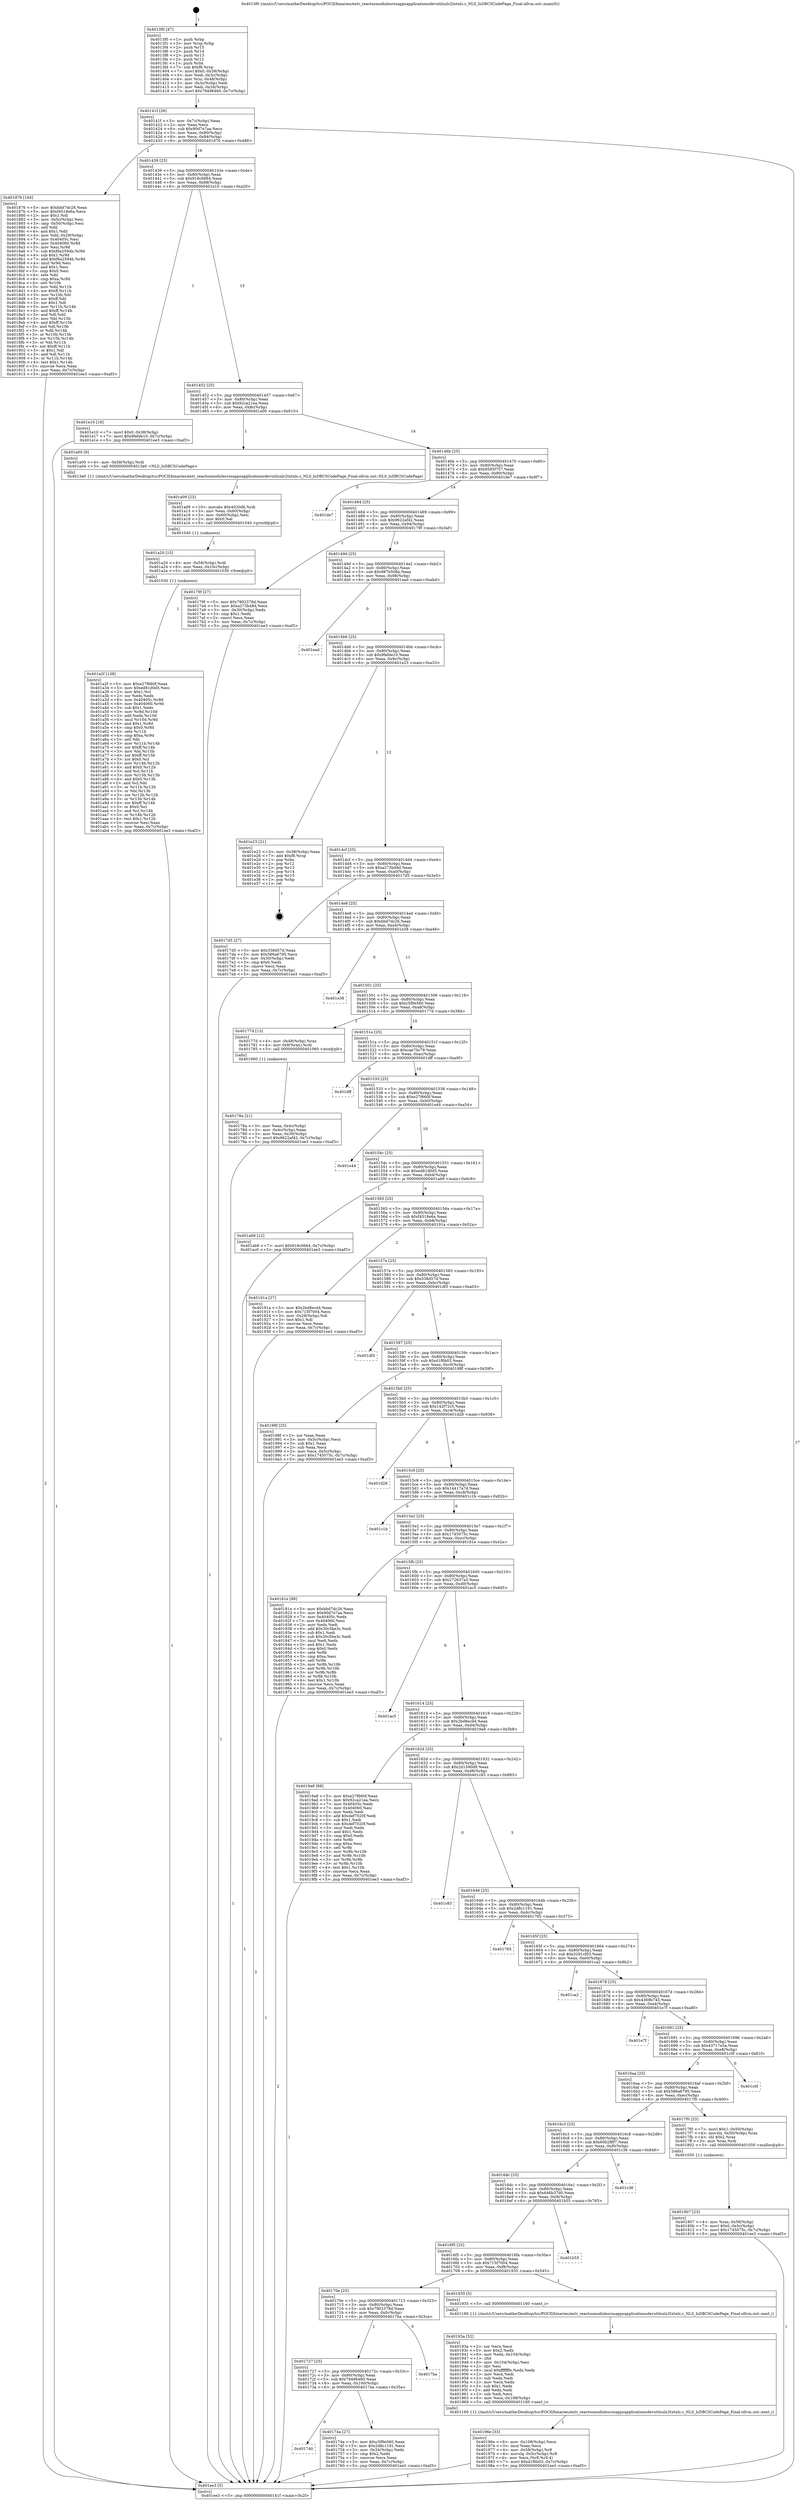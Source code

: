 digraph "0x4013f0" {
  label = "0x4013f0 (/mnt/c/Users/mathe/Desktop/tcc/POCII/binaries/extr_reactosmodulesrosappsapplicationsdevutilsnls2txtnls.c_NLS_IsDBCSCodePage_Final-ollvm.out::main(0))"
  labelloc = "t"
  node[shape=record]

  Entry [label="",width=0.3,height=0.3,shape=circle,fillcolor=black,style=filled]
  "0x40141f" [label="{
     0x40141f [26]\l
     | [instrs]\l
     &nbsp;&nbsp;0x40141f \<+3\>: mov -0x7c(%rbp),%eax\l
     &nbsp;&nbsp;0x401422 \<+2\>: mov %eax,%ecx\l
     &nbsp;&nbsp;0x401424 \<+6\>: sub $0x90d7e7aa,%ecx\l
     &nbsp;&nbsp;0x40142a \<+3\>: mov %eax,-0x80(%rbp)\l
     &nbsp;&nbsp;0x40142d \<+6\>: mov %ecx,-0x84(%rbp)\l
     &nbsp;&nbsp;0x401433 \<+6\>: je 0000000000401876 \<main+0x486\>\l
  }"]
  "0x401876" [label="{
     0x401876 [164]\l
     | [instrs]\l
     &nbsp;&nbsp;0x401876 \<+5\>: mov $0xbbd7dc26,%eax\l
     &nbsp;&nbsp;0x40187b \<+5\>: mov $0xf4518e6a,%ecx\l
     &nbsp;&nbsp;0x401880 \<+2\>: mov $0x1,%dl\l
     &nbsp;&nbsp;0x401882 \<+3\>: mov -0x5c(%rbp),%esi\l
     &nbsp;&nbsp;0x401885 \<+3\>: cmp -0x50(%rbp),%esi\l
     &nbsp;&nbsp;0x401888 \<+4\>: setl %dil\l
     &nbsp;&nbsp;0x40188c \<+4\>: and $0x1,%dil\l
     &nbsp;&nbsp;0x401890 \<+4\>: mov %dil,-0x29(%rbp)\l
     &nbsp;&nbsp;0x401894 \<+7\>: mov 0x40405c,%esi\l
     &nbsp;&nbsp;0x40189b \<+8\>: mov 0x404060,%r8d\l
     &nbsp;&nbsp;0x4018a3 \<+3\>: mov %esi,%r9d\l
     &nbsp;&nbsp;0x4018a6 \<+7\>: sub $0xf6a2594b,%r9d\l
     &nbsp;&nbsp;0x4018ad \<+4\>: sub $0x1,%r9d\l
     &nbsp;&nbsp;0x4018b1 \<+7\>: add $0xf6a2594b,%r9d\l
     &nbsp;&nbsp;0x4018b8 \<+4\>: imul %r9d,%esi\l
     &nbsp;&nbsp;0x4018bc \<+3\>: and $0x1,%esi\l
     &nbsp;&nbsp;0x4018bf \<+3\>: cmp $0x0,%esi\l
     &nbsp;&nbsp;0x4018c2 \<+4\>: sete %dil\l
     &nbsp;&nbsp;0x4018c6 \<+4\>: cmp $0xa,%r8d\l
     &nbsp;&nbsp;0x4018ca \<+4\>: setl %r10b\l
     &nbsp;&nbsp;0x4018ce \<+3\>: mov %dil,%r11b\l
     &nbsp;&nbsp;0x4018d1 \<+4\>: xor $0xff,%r11b\l
     &nbsp;&nbsp;0x4018d5 \<+3\>: mov %r10b,%bl\l
     &nbsp;&nbsp;0x4018d8 \<+3\>: xor $0xff,%bl\l
     &nbsp;&nbsp;0x4018db \<+3\>: xor $0x1,%dl\l
     &nbsp;&nbsp;0x4018de \<+3\>: mov %r11b,%r14b\l
     &nbsp;&nbsp;0x4018e1 \<+4\>: and $0xff,%r14b\l
     &nbsp;&nbsp;0x4018e5 \<+3\>: and %dl,%dil\l
     &nbsp;&nbsp;0x4018e8 \<+3\>: mov %bl,%r15b\l
     &nbsp;&nbsp;0x4018eb \<+4\>: and $0xff,%r15b\l
     &nbsp;&nbsp;0x4018ef \<+3\>: and %dl,%r10b\l
     &nbsp;&nbsp;0x4018f2 \<+3\>: or %dil,%r14b\l
     &nbsp;&nbsp;0x4018f5 \<+3\>: or %r10b,%r15b\l
     &nbsp;&nbsp;0x4018f8 \<+3\>: xor %r15b,%r14b\l
     &nbsp;&nbsp;0x4018fb \<+3\>: or %bl,%r11b\l
     &nbsp;&nbsp;0x4018fe \<+4\>: xor $0xff,%r11b\l
     &nbsp;&nbsp;0x401902 \<+3\>: or $0x1,%dl\l
     &nbsp;&nbsp;0x401905 \<+3\>: and %dl,%r11b\l
     &nbsp;&nbsp;0x401908 \<+3\>: or %r11b,%r14b\l
     &nbsp;&nbsp;0x40190b \<+4\>: test $0x1,%r14b\l
     &nbsp;&nbsp;0x40190f \<+3\>: cmovne %ecx,%eax\l
     &nbsp;&nbsp;0x401912 \<+3\>: mov %eax,-0x7c(%rbp)\l
     &nbsp;&nbsp;0x401915 \<+5\>: jmp 0000000000401ee3 \<main+0xaf3\>\l
  }"]
  "0x401439" [label="{
     0x401439 [25]\l
     | [instrs]\l
     &nbsp;&nbsp;0x401439 \<+5\>: jmp 000000000040143e \<main+0x4e\>\l
     &nbsp;&nbsp;0x40143e \<+3\>: mov -0x80(%rbp),%eax\l
     &nbsp;&nbsp;0x401441 \<+5\>: sub $0x918c0664,%eax\l
     &nbsp;&nbsp;0x401446 \<+6\>: mov %eax,-0x88(%rbp)\l
     &nbsp;&nbsp;0x40144c \<+6\>: je 0000000000401e10 \<main+0xa20\>\l
  }"]
  Exit [label="",width=0.3,height=0.3,shape=circle,fillcolor=black,style=filled,peripheries=2]
  "0x401e10" [label="{
     0x401e10 [19]\l
     | [instrs]\l
     &nbsp;&nbsp;0x401e10 \<+7\>: movl $0x0,-0x38(%rbp)\l
     &nbsp;&nbsp;0x401e17 \<+7\>: movl $0x9fefde10,-0x7c(%rbp)\l
     &nbsp;&nbsp;0x401e1e \<+5\>: jmp 0000000000401ee3 \<main+0xaf3\>\l
  }"]
  "0x401452" [label="{
     0x401452 [25]\l
     | [instrs]\l
     &nbsp;&nbsp;0x401452 \<+5\>: jmp 0000000000401457 \<main+0x67\>\l
     &nbsp;&nbsp;0x401457 \<+3\>: mov -0x80(%rbp),%eax\l
     &nbsp;&nbsp;0x40145a \<+5\>: sub $0x92ca21ea,%eax\l
     &nbsp;&nbsp;0x40145f \<+6\>: mov %eax,-0x8c(%rbp)\l
     &nbsp;&nbsp;0x401465 \<+6\>: je 0000000000401a00 \<main+0x610\>\l
  }"]
  "0x401a2f" [label="{
     0x401a2f [138]\l
     | [instrs]\l
     &nbsp;&nbsp;0x401a2f \<+5\>: mov $0xe27f660f,%eax\l
     &nbsp;&nbsp;0x401a34 \<+5\>: mov $0xed81d0d5,%esi\l
     &nbsp;&nbsp;0x401a39 \<+2\>: mov $0x1,%cl\l
     &nbsp;&nbsp;0x401a3b \<+2\>: xor %edx,%edx\l
     &nbsp;&nbsp;0x401a3d \<+8\>: mov 0x40405c,%r8d\l
     &nbsp;&nbsp;0x401a45 \<+8\>: mov 0x404060,%r9d\l
     &nbsp;&nbsp;0x401a4d \<+3\>: sub $0x1,%edx\l
     &nbsp;&nbsp;0x401a50 \<+3\>: mov %r8d,%r10d\l
     &nbsp;&nbsp;0x401a53 \<+3\>: add %edx,%r10d\l
     &nbsp;&nbsp;0x401a56 \<+4\>: imul %r10d,%r8d\l
     &nbsp;&nbsp;0x401a5a \<+4\>: and $0x1,%r8d\l
     &nbsp;&nbsp;0x401a5e \<+4\>: cmp $0x0,%r8d\l
     &nbsp;&nbsp;0x401a62 \<+4\>: sete %r11b\l
     &nbsp;&nbsp;0x401a66 \<+4\>: cmp $0xa,%r9d\l
     &nbsp;&nbsp;0x401a6a \<+3\>: setl %bl\l
     &nbsp;&nbsp;0x401a6d \<+3\>: mov %r11b,%r14b\l
     &nbsp;&nbsp;0x401a70 \<+4\>: xor $0xff,%r14b\l
     &nbsp;&nbsp;0x401a74 \<+3\>: mov %bl,%r15b\l
     &nbsp;&nbsp;0x401a77 \<+4\>: xor $0xff,%r15b\l
     &nbsp;&nbsp;0x401a7b \<+3\>: xor $0x0,%cl\l
     &nbsp;&nbsp;0x401a7e \<+3\>: mov %r14b,%r12b\l
     &nbsp;&nbsp;0x401a81 \<+4\>: and $0x0,%r12b\l
     &nbsp;&nbsp;0x401a85 \<+3\>: and %cl,%r11b\l
     &nbsp;&nbsp;0x401a88 \<+3\>: mov %r15b,%r13b\l
     &nbsp;&nbsp;0x401a8b \<+4\>: and $0x0,%r13b\l
     &nbsp;&nbsp;0x401a8f \<+2\>: and %cl,%bl\l
     &nbsp;&nbsp;0x401a91 \<+3\>: or %r11b,%r12b\l
     &nbsp;&nbsp;0x401a94 \<+3\>: or %bl,%r13b\l
     &nbsp;&nbsp;0x401a97 \<+3\>: xor %r13b,%r12b\l
     &nbsp;&nbsp;0x401a9a \<+3\>: or %r15b,%r14b\l
     &nbsp;&nbsp;0x401a9d \<+4\>: xor $0xff,%r14b\l
     &nbsp;&nbsp;0x401aa1 \<+3\>: or $0x0,%cl\l
     &nbsp;&nbsp;0x401aa4 \<+3\>: and %cl,%r14b\l
     &nbsp;&nbsp;0x401aa7 \<+3\>: or %r14b,%r12b\l
     &nbsp;&nbsp;0x401aaa \<+4\>: test $0x1,%r12b\l
     &nbsp;&nbsp;0x401aae \<+3\>: cmovne %esi,%eax\l
     &nbsp;&nbsp;0x401ab1 \<+3\>: mov %eax,-0x7c(%rbp)\l
     &nbsp;&nbsp;0x401ab4 \<+5\>: jmp 0000000000401ee3 \<main+0xaf3\>\l
  }"]
  "0x401a00" [label="{
     0x401a00 [9]\l
     | [instrs]\l
     &nbsp;&nbsp;0x401a00 \<+4\>: mov -0x58(%rbp),%rdi\l
     &nbsp;&nbsp;0x401a04 \<+5\>: call 00000000004013e0 \<NLS_IsDBCSCodePage\>\l
     | [calls]\l
     &nbsp;&nbsp;0x4013e0 \{1\} (/mnt/c/Users/mathe/Desktop/tcc/POCII/binaries/extr_reactosmodulesrosappsapplicationsdevutilsnls2txtnls.c_NLS_IsDBCSCodePage_Final-ollvm.out::NLS_IsDBCSCodePage)\l
  }"]
  "0x40146b" [label="{
     0x40146b [25]\l
     | [instrs]\l
     &nbsp;&nbsp;0x40146b \<+5\>: jmp 0000000000401470 \<main+0x80\>\l
     &nbsp;&nbsp;0x401470 \<+3\>: mov -0x80(%rbp),%eax\l
     &nbsp;&nbsp;0x401473 \<+5\>: sub $0x9595f757,%eax\l
     &nbsp;&nbsp;0x401478 \<+6\>: mov %eax,-0x90(%rbp)\l
     &nbsp;&nbsp;0x40147e \<+6\>: je 0000000000401de7 \<main+0x9f7\>\l
  }"]
  "0x401a20" [label="{
     0x401a20 [15]\l
     | [instrs]\l
     &nbsp;&nbsp;0x401a20 \<+4\>: mov -0x58(%rbp),%rdi\l
     &nbsp;&nbsp;0x401a24 \<+6\>: mov %eax,-0x10c(%rbp)\l
     &nbsp;&nbsp;0x401a2a \<+5\>: call 0000000000401030 \<free@plt\>\l
     | [calls]\l
     &nbsp;&nbsp;0x401030 \{1\} (unknown)\l
  }"]
  "0x401de7" [label="{
     0x401de7\l
  }", style=dashed]
  "0x401484" [label="{
     0x401484 [25]\l
     | [instrs]\l
     &nbsp;&nbsp;0x401484 \<+5\>: jmp 0000000000401489 \<main+0x99\>\l
     &nbsp;&nbsp;0x401489 \<+3\>: mov -0x80(%rbp),%eax\l
     &nbsp;&nbsp;0x40148c \<+5\>: sub $0x9622af42,%eax\l
     &nbsp;&nbsp;0x401491 \<+6\>: mov %eax,-0x94(%rbp)\l
     &nbsp;&nbsp;0x401497 \<+6\>: je 000000000040179f \<main+0x3af\>\l
  }"]
  "0x401a09" [label="{
     0x401a09 [23]\l
     | [instrs]\l
     &nbsp;&nbsp;0x401a09 \<+10\>: movabs $0x4020d6,%rdi\l
     &nbsp;&nbsp;0x401a13 \<+3\>: mov %eax,-0x60(%rbp)\l
     &nbsp;&nbsp;0x401a16 \<+3\>: mov -0x60(%rbp),%esi\l
     &nbsp;&nbsp;0x401a19 \<+2\>: mov $0x0,%al\l
     &nbsp;&nbsp;0x401a1b \<+5\>: call 0000000000401040 \<printf@plt\>\l
     | [calls]\l
     &nbsp;&nbsp;0x401040 \{1\} (unknown)\l
  }"]
  "0x40179f" [label="{
     0x40179f [27]\l
     | [instrs]\l
     &nbsp;&nbsp;0x40179f \<+5\>: mov $0x7902378d,%eax\l
     &nbsp;&nbsp;0x4017a4 \<+5\>: mov $0xa273b48d,%ecx\l
     &nbsp;&nbsp;0x4017a9 \<+3\>: mov -0x30(%rbp),%edx\l
     &nbsp;&nbsp;0x4017ac \<+3\>: cmp $0x1,%edx\l
     &nbsp;&nbsp;0x4017af \<+3\>: cmovl %ecx,%eax\l
     &nbsp;&nbsp;0x4017b2 \<+3\>: mov %eax,-0x7c(%rbp)\l
     &nbsp;&nbsp;0x4017b5 \<+5\>: jmp 0000000000401ee3 \<main+0xaf3\>\l
  }"]
  "0x40149d" [label="{
     0x40149d [25]\l
     | [instrs]\l
     &nbsp;&nbsp;0x40149d \<+5\>: jmp 00000000004014a2 \<main+0xb2\>\l
     &nbsp;&nbsp;0x4014a2 \<+3\>: mov -0x80(%rbp),%eax\l
     &nbsp;&nbsp;0x4014a5 \<+5\>: sub $0x987b508a,%eax\l
     &nbsp;&nbsp;0x4014aa \<+6\>: mov %eax,-0x98(%rbp)\l
     &nbsp;&nbsp;0x4014b0 \<+6\>: je 0000000000401ead \<main+0xabd\>\l
  }"]
  "0x40196e" [label="{
     0x40196e [33]\l
     | [instrs]\l
     &nbsp;&nbsp;0x40196e \<+6\>: mov -0x108(%rbp),%ecx\l
     &nbsp;&nbsp;0x401974 \<+3\>: imul %eax,%ecx\l
     &nbsp;&nbsp;0x401977 \<+4\>: mov -0x58(%rbp),%r8\l
     &nbsp;&nbsp;0x40197b \<+4\>: movslq -0x5c(%rbp),%r9\l
     &nbsp;&nbsp;0x40197f \<+4\>: mov %ecx,(%r8,%r9,4)\l
     &nbsp;&nbsp;0x401983 \<+7\>: movl $0xd1f6b03,-0x7c(%rbp)\l
     &nbsp;&nbsp;0x40198a \<+5\>: jmp 0000000000401ee3 \<main+0xaf3\>\l
  }"]
  "0x401ead" [label="{
     0x401ead\l
  }", style=dashed]
  "0x4014b6" [label="{
     0x4014b6 [25]\l
     | [instrs]\l
     &nbsp;&nbsp;0x4014b6 \<+5\>: jmp 00000000004014bb \<main+0xcb\>\l
     &nbsp;&nbsp;0x4014bb \<+3\>: mov -0x80(%rbp),%eax\l
     &nbsp;&nbsp;0x4014be \<+5\>: sub $0x9fefde10,%eax\l
     &nbsp;&nbsp;0x4014c3 \<+6\>: mov %eax,-0x9c(%rbp)\l
     &nbsp;&nbsp;0x4014c9 \<+6\>: je 0000000000401e23 \<main+0xa33\>\l
  }"]
  "0x40193a" [label="{
     0x40193a [52]\l
     | [instrs]\l
     &nbsp;&nbsp;0x40193a \<+2\>: xor %ecx,%ecx\l
     &nbsp;&nbsp;0x40193c \<+5\>: mov $0x2,%edx\l
     &nbsp;&nbsp;0x401941 \<+6\>: mov %edx,-0x104(%rbp)\l
     &nbsp;&nbsp;0x401947 \<+1\>: cltd\l
     &nbsp;&nbsp;0x401948 \<+6\>: mov -0x104(%rbp),%esi\l
     &nbsp;&nbsp;0x40194e \<+2\>: idiv %esi\l
     &nbsp;&nbsp;0x401950 \<+6\>: imul $0xfffffffe,%edx,%edx\l
     &nbsp;&nbsp;0x401956 \<+2\>: mov %ecx,%edi\l
     &nbsp;&nbsp;0x401958 \<+2\>: sub %edx,%edi\l
     &nbsp;&nbsp;0x40195a \<+2\>: mov %ecx,%edx\l
     &nbsp;&nbsp;0x40195c \<+3\>: sub $0x1,%edx\l
     &nbsp;&nbsp;0x40195f \<+2\>: add %edx,%edi\l
     &nbsp;&nbsp;0x401961 \<+2\>: sub %edi,%ecx\l
     &nbsp;&nbsp;0x401963 \<+6\>: mov %ecx,-0x108(%rbp)\l
     &nbsp;&nbsp;0x401969 \<+5\>: call 0000000000401160 \<next_i\>\l
     | [calls]\l
     &nbsp;&nbsp;0x401160 \{1\} (/mnt/c/Users/mathe/Desktop/tcc/POCII/binaries/extr_reactosmodulesrosappsapplicationsdevutilsnls2txtnls.c_NLS_IsDBCSCodePage_Final-ollvm.out::next_i)\l
  }"]
  "0x401e23" [label="{
     0x401e23 [21]\l
     | [instrs]\l
     &nbsp;&nbsp;0x401e23 \<+3\>: mov -0x38(%rbp),%eax\l
     &nbsp;&nbsp;0x401e26 \<+7\>: add $0xf8,%rsp\l
     &nbsp;&nbsp;0x401e2d \<+1\>: pop %rbx\l
     &nbsp;&nbsp;0x401e2e \<+2\>: pop %r12\l
     &nbsp;&nbsp;0x401e30 \<+2\>: pop %r13\l
     &nbsp;&nbsp;0x401e32 \<+2\>: pop %r14\l
     &nbsp;&nbsp;0x401e34 \<+2\>: pop %r15\l
     &nbsp;&nbsp;0x401e36 \<+1\>: pop %rbp\l
     &nbsp;&nbsp;0x401e37 \<+1\>: ret\l
  }"]
  "0x4014cf" [label="{
     0x4014cf [25]\l
     | [instrs]\l
     &nbsp;&nbsp;0x4014cf \<+5\>: jmp 00000000004014d4 \<main+0xe4\>\l
     &nbsp;&nbsp;0x4014d4 \<+3\>: mov -0x80(%rbp),%eax\l
     &nbsp;&nbsp;0x4014d7 \<+5\>: sub $0xa273b48d,%eax\l
     &nbsp;&nbsp;0x4014dc \<+6\>: mov %eax,-0xa0(%rbp)\l
     &nbsp;&nbsp;0x4014e2 \<+6\>: je 00000000004017d5 \<main+0x3e5\>\l
  }"]
  "0x401807" [label="{
     0x401807 [23]\l
     | [instrs]\l
     &nbsp;&nbsp;0x401807 \<+4\>: mov %rax,-0x58(%rbp)\l
     &nbsp;&nbsp;0x40180b \<+7\>: movl $0x0,-0x5c(%rbp)\l
     &nbsp;&nbsp;0x401812 \<+7\>: movl $0x1745075c,-0x7c(%rbp)\l
     &nbsp;&nbsp;0x401819 \<+5\>: jmp 0000000000401ee3 \<main+0xaf3\>\l
  }"]
  "0x4017d5" [label="{
     0x4017d5 [27]\l
     | [instrs]\l
     &nbsp;&nbsp;0x4017d5 \<+5\>: mov $0x338d57d,%eax\l
     &nbsp;&nbsp;0x4017da \<+5\>: mov $0x586a6795,%ecx\l
     &nbsp;&nbsp;0x4017df \<+3\>: mov -0x30(%rbp),%edx\l
     &nbsp;&nbsp;0x4017e2 \<+3\>: cmp $0x0,%edx\l
     &nbsp;&nbsp;0x4017e5 \<+3\>: cmove %ecx,%eax\l
     &nbsp;&nbsp;0x4017e8 \<+3\>: mov %eax,-0x7c(%rbp)\l
     &nbsp;&nbsp;0x4017eb \<+5\>: jmp 0000000000401ee3 \<main+0xaf3\>\l
  }"]
  "0x4014e8" [label="{
     0x4014e8 [25]\l
     | [instrs]\l
     &nbsp;&nbsp;0x4014e8 \<+5\>: jmp 00000000004014ed \<main+0xfd\>\l
     &nbsp;&nbsp;0x4014ed \<+3\>: mov -0x80(%rbp),%eax\l
     &nbsp;&nbsp;0x4014f0 \<+5\>: sub $0xbbd7dc26,%eax\l
     &nbsp;&nbsp;0x4014f5 \<+6\>: mov %eax,-0xa4(%rbp)\l
     &nbsp;&nbsp;0x4014fb \<+6\>: je 0000000000401e38 \<main+0xa48\>\l
  }"]
  "0x40178a" [label="{
     0x40178a [21]\l
     | [instrs]\l
     &nbsp;&nbsp;0x40178a \<+3\>: mov %eax,-0x4c(%rbp)\l
     &nbsp;&nbsp;0x40178d \<+3\>: mov -0x4c(%rbp),%eax\l
     &nbsp;&nbsp;0x401790 \<+3\>: mov %eax,-0x30(%rbp)\l
     &nbsp;&nbsp;0x401793 \<+7\>: movl $0x9622af42,-0x7c(%rbp)\l
     &nbsp;&nbsp;0x40179a \<+5\>: jmp 0000000000401ee3 \<main+0xaf3\>\l
  }"]
  "0x401e38" [label="{
     0x401e38\l
  }", style=dashed]
  "0x401501" [label="{
     0x401501 [25]\l
     | [instrs]\l
     &nbsp;&nbsp;0x401501 \<+5\>: jmp 0000000000401506 \<main+0x116\>\l
     &nbsp;&nbsp;0x401506 \<+3\>: mov -0x80(%rbp),%eax\l
     &nbsp;&nbsp;0x401509 \<+5\>: sub $0xc5f9e560,%eax\l
     &nbsp;&nbsp;0x40150e \<+6\>: mov %eax,-0xa8(%rbp)\l
     &nbsp;&nbsp;0x401514 \<+6\>: je 000000000040177d \<main+0x38d\>\l
  }"]
  "0x4013f0" [label="{
     0x4013f0 [47]\l
     | [instrs]\l
     &nbsp;&nbsp;0x4013f0 \<+1\>: push %rbp\l
     &nbsp;&nbsp;0x4013f1 \<+3\>: mov %rsp,%rbp\l
     &nbsp;&nbsp;0x4013f4 \<+2\>: push %r15\l
     &nbsp;&nbsp;0x4013f6 \<+2\>: push %r14\l
     &nbsp;&nbsp;0x4013f8 \<+2\>: push %r13\l
     &nbsp;&nbsp;0x4013fa \<+2\>: push %r12\l
     &nbsp;&nbsp;0x4013fc \<+1\>: push %rbx\l
     &nbsp;&nbsp;0x4013fd \<+7\>: sub $0xf8,%rsp\l
     &nbsp;&nbsp;0x401404 \<+7\>: movl $0x0,-0x38(%rbp)\l
     &nbsp;&nbsp;0x40140b \<+3\>: mov %edi,-0x3c(%rbp)\l
     &nbsp;&nbsp;0x40140e \<+4\>: mov %rsi,-0x48(%rbp)\l
     &nbsp;&nbsp;0x401412 \<+3\>: mov -0x3c(%rbp),%edi\l
     &nbsp;&nbsp;0x401415 \<+3\>: mov %edi,-0x34(%rbp)\l
     &nbsp;&nbsp;0x401418 \<+7\>: movl $0x79498460,-0x7c(%rbp)\l
  }"]
  "0x40177d" [label="{
     0x40177d [13]\l
     | [instrs]\l
     &nbsp;&nbsp;0x40177d \<+4\>: mov -0x48(%rbp),%rax\l
     &nbsp;&nbsp;0x401781 \<+4\>: mov 0x8(%rax),%rdi\l
     &nbsp;&nbsp;0x401785 \<+5\>: call 0000000000401060 \<atoi@plt\>\l
     | [calls]\l
     &nbsp;&nbsp;0x401060 \{1\} (unknown)\l
  }"]
  "0x40151a" [label="{
     0x40151a [25]\l
     | [instrs]\l
     &nbsp;&nbsp;0x40151a \<+5\>: jmp 000000000040151f \<main+0x12f\>\l
     &nbsp;&nbsp;0x40151f \<+3\>: mov -0x80(%rbp),%eax\l
     &nbsp;&nbsp;0x401522 \<+5\>: sub $0xcae70c79,%eax\l
     &nbsp;&nbsp;0x401527 \<+6\>: mov %eax,-0xac(%rbp)\l
     &nbsp;&nbsp;0x40152d \<+6\>: je 0000000000401dff \<main+0xa0f\>\l
  }"]
  "0x401ee3" [label="{
     0x401ee3 [5]\l
     | [instrs]\l
     &nbsp;&nbsp;0x401ee3 \<+5\>: jmp 000000000040141f \<main+0x2f\>\l
  }"]
  "0x401dff" [label="{
     0x401dff\l
  }", style=dashed]
  "0x401533" [label="{
     0x401533 [25]\l
     | [instrs]\l
     &nbsp;&nbsp;0x401533 \<+5\>: jmp 0000000000401538 \<main+0x148\>\l
     &nbsp;&nbsp;0x401538 \<+3\>: mov -0x80(%rbp),%eax\l
     &nbsp;&nbsp;0x40153b \<+5\>: sub $0xe27f660f,%eax\l
     &nbsp;&nbsp;0x401540 \<+6\>: mov %eax,-0xb0(%rbp)\l
     &nbsp;&nbsp;0x401546 \<+6\>: je 0000000000401e44 \<main+0xa54\>\l
  }"]
  "0x401740" [label="{
     0x401740\l
  }", style=dashed]
  "0x401e44" [label="{
     0x401e44\l
  }", style=dashed]
  "0x40154c" [label="{
     0x40154c [25]\l
     | [instrs]\l
     &nbsp;&nbsp;0x40154c \<+5\>: jmp 0000000000401551 \<main+0x161\>\l
     &nbsp;&nbsp;0x401551 \<+3\>: mov -0x80(%rbp),%eax\l
     &nbsp;&nbsp;0x401554 \<+5\>: sub $0xed81d0d5,%eax\l
     &nbsp;&nbsp;0x401559 \<+6\>: mov %eax,-0xb4(%rbp)\l
     &nbsp;&nbsp;0x40155f \<+6\>: je 0000000000401ab9 \<main+0x6c9\>\l
  }"]
  "0x40174a" [label="{
     0x40174a [27]\l
     | [instrs]\l
     &nbsp;&nbsp;0x40174a \<+5\>: mov $0xc5f9e560,%eax\l
     &nbsp;&nbsp;0x40174f \<+5\>: mov $0x2d8c1191,%ecx\l
     &nbsp;&nbsp;0x401754 \<+3\>: mov -0x34(%rbp),%edx\l
     &nbsp;&nbsp;0x401757 \<+3\>: cmp $0x2,%edx\l
     &nbsp;&nbsp;0x40175a \<+3\>: cmovne %ecx,%eax\l
     &nbsp;&nbsp;0x40175d \<+3\>: mov %eax,-0x7c(%rbp)\l
     &nbsp;&nbsp;0x401760 \<+5\>: jmp 0000000000401ee3 \<main+0xaf3\>\l
  }"]
  "0x401ab9" [label="{
     0x401ab9 [12]\l
     | [instrs]\l
     &nbsp;&nbsp;0x401ab9 \<+7\>: movl $0x918c0664,-0x7c(%rbp)\l
     &nbsp;&nbsp;0x401ac0 \<+5\>: jmp 0000000000401ee3 \<main+0xaf3\>\l
  }"]
  "0x401565" [label="{
     0x401565 [25]\l
     | [instrs]\l
     &nbsp;&nbsp;0x401565 \<+5\>: jmp 000000000040156a \<main+0x17a\>\l
     &nbsp;&nbsp;0x40156a \<+3\>: mov -0x80(%rbp),%eax\l
     &nbsp;&nbsp;0x40156d \<+5\>: sub $0xf4518e6a,%eax\l
     &nbsp;&nbsp;0x401572 \<+6\>: mov %eax,-0xb8(%rbp)\l
     &nbsp;&nbsp;0x401578 \<+6\>: je 000000000040191a \<main+0x52a\>\l
  }"]
  "0x401727" [label="{
     0x401727 [25]\l
     | [instrs]\l
     &nbsp;&nbsp;0x401727 \<+5\>: jmp 000000000040172c \<main+0x33c\>\l
     &nbsp;&nbsp;0x40172c \<+3\>: mov -0x80(%rbp),%eax\l
     &nbsp;&nbsp;0x40172f \<+5\>: sub $0x79498460,%eax\l
     &nbsp;&nbsp;0x401734 \<+6\>: mov %eax,-0x100(%rbp)\l
     &nbsp;&nbsp;0x40173a \<+6\>: je 000000000040174a \<main+0x35a\>\l
  }"]
  "0x40191a" [label="{
     0x40191a [27]\l
     | [instrs]\l
     &nbsp;&nbsp;0x40191a \<+5\>: mov $0x2bd8ecd4,%eax\l
     &nbsp;&nbsp;0x40191f \<+5\>: mov $0x715f7004,%ecx\l
     &nbsp;&nbsp;0x401924 \<+3\>: mov -0x29(%rbp),%dl\l
     &nbsp;&nbsp;0x401927 \<+3\>: test $0x1,%dl\l
     &nbsp;&nbsp;0x40192a \<+3\>: cmovne %ecx,%eax\l
     &nbsp;&nbsp;0x40192d \<+3\>: mov %eax,-0x7c(%rbp)\l
     &nbsp;&nbsp;0x401930 \<+5\>: jmp 0000000000401ee3 \<main+0xaf3\>\l
  }"]
  "0x40157e" [label="{
     0x40157e [25]\l
     | [instrs]\l
     &nbsp;&nbsp;0x40157e \<+5\>: jmp 0000000000401583 \<main+0x193\>\l
     &nbsp;&nbsp;0x401583 \<+3\>: mov -0x80(%rbp),%eax\l
     &nbsp;&nbsp;0x401586 \<+5\>: sub $0x338d57d,%eax\l
     &nbsp;&nbsp;0x40158b \<+6\>: mov %eax,-0xbc(%rbp)\l
     &nbsp;&nbsp;0x401591 \<+6\>: je 0000000000401df3 \<main+0xa03\>\l
  }"]
  "0x4017ba" [label="{
     0x4017ba\l
  }", style=dashed]
  "0x401df3" [label="{
     0x401df3\l
  }", style=dashed]
  "0x401597" [label="{
     0x401597 [25]\l
     | [instrs]\l
     &nbsp;&nbsp;0x401597 \<+5\>: jmp 000000000040159c \<main+0x1ac\>\l
     &nbsp;&nbsp;0x40159c \<+3\>: mov -0x80(%rbp),%eax\l
     &nbsp;&nbsp;0x40159f \<+5\>: sub $0xd1f6b03,%eax\l
     &nbsp;&nbsp;0x4015a4 \<+6\>: mov %eax,-0xc0(%rbp)\l
     &nbsp;&nbsp;0x4015aa \<+6\>: je 000000000040198f \<main+0x59f\>\l
  }"]
  "0x40170e" [label="{
     0x40170e [25]\l
     | [instrs]\l
     &nbsp;&nbsp;0x40170e \<+5\>: jmp 0000000000401713 \<main+0x323\>\l
     &nbsp;&nbsp;0x401713 \<+3\>: mov -0x80(%rbp),%eax\l
     &nbsp;&nbsp;0x401716 \<+5\>: sub $0x7902378d,%eax\l
     &nbsp;&nbsp;0x40171b \<+6\>: mov %eax,-0xfc(%rbp)\l
     &nbsp;&nbsp;0x401721 \<+6\>: je 00000000004017ba \<main+0x3ca\>\l
  }"]
  "0x40198f" [label="{
     0x40198f [25]\l
     | [instrs]\l
     &nbsp;&nbsp;0x40198f \<+2\>: xor %eax,%eax\l
     &nbsp;&nbsp;0x401991 \<+3\>: mov -0x5c(%rbp),%ecx\l
     &nbsp;&nbsp;0x401994 \<+3\>: sub $0x1,%eax\l
     &nbsp;&nbsp;0x401997 \<+2\>: sub %eax,%ecx\l
     &nbsp;&nbsp;0x401999 \<+3\>: mov %ecx,-0x5c(%rbp)\l
     &nbsp;&nbsp;0x40199c \<+7\>: movl $0x1745075c,-0x7c(%rbp)\l
     &nbsp;&nbsp;0x4019a3 \<+5\>: jmp 0000000000401ee3 \<main+0xaf3\>\l
  }"]
  "0x4015b0" [label="{
     0x4015b0 [25]\l
     | [instrs]\l
     &nbsp;&nbsp;0x4015b0 \<+5\>: jmp 00000000004015b5 \<main+0x1c5\>\l
     &nbsp;&nbsp;0x4015b5 \<+3\>: mov -0x80(%rbp),%eax\l
     &nbsp;&nbsp;0x4015b8 \<+5\>: sub $0x142f72c5,%eax\l
     &nbsp;&nbsp;0x4015bd \<+6\>: mov %eax,-0xc4(%rbp)\l
     &nbsp;&nbsp;0x4015c3 \<+6\>: je 0000000000401d28 \<main+0x938\>\l
  }"]
  "0x401935" [label="{
     0x401935 [5]\l
     | [instrs]\l
     &nbsp;&nbsp;0x401935 \<+5\>: call 0000000000401160 \<next_i\>\l
     | [calls]\l
     &nbsp;&nbsp;0x401160 \{1\} (/mnt/c/Users/mathe/Desktop/tcc/POCII/binaries/extr_reactosmodulesrosappsapplicationsdevutilsnls2txtnls.c_NLS_IsDBCSCodePage_Final-ollvm.out::next_i)\l
  }"]
  "0x401d28" [label="{
     0x401d28\l
  }", style=dashed]
  "0x4015c9" [label="{
     0x4015c9 [25]\l
     | [instrs]\l
     &nbsp;&nbsp;0x4015c9 \<+5\>: jmp 00000000004015ce \<main+0x1de\>\l
     &nbsp;&nbsp;0x4015ce \<+3\>: mov -0x80(%rbp),%eax\l
     &nbsp;&nbsp;0x4015d1 \<+5\>: sub $0x14417a7d,%eax\l
     &nbsp;&nbsp;0x4015d6 \<+6\>: mov %eax,-0xc8(%rbp)\l
     &nbsp;&nbsp;0x4015dc \<+6\>: je 0000000000401c1b \<main+0x82b\>\l
  }"]
  "0x4016f5" [label="{
     0x4016f5 [25]\l
     | [instrs]\l
     &nbsp;&nbsp;0x4016f5 \<+5\>: jmp 00000000004016fa \<main+0x30a\>\l
     &nbsp;&nbsp;0x4016fa \<+3\>: mov -0x80(%rbp),%eax\l
     &nbsp;&nbsp;0x4016fd \<+5\>: sub $0x715f7004,%eax\l
     &nbsp;&nbsp;0x401702 \<+6\>: mov %eax,-0xf8(%rbp)\l
     &nbsp;&nbsp;0x401708 \<+6\>: je 0000000000401935 \<main+0x545\>\l
  }"]
  "0x401c1b" [label="{
     0x401c1b\l
  }", style=dashed]
  "0x4015e2" [label="{
     0x4015e2 [25]\l
     | [instrs]\l
     &nbsp;&nbsp;0x4015e2 \<+5\>: jmp 00000000004015e7 \<main+0x1f7\>\l
     &nbsp;&nbsp;0x4015e7 \<+3\>: mov -0x80(%rbp),%eax\l
     &nbsp;&nbsp;0x4015ea \<+5\>: sub $0x1745075c,%eax\l
     &nbsp;&nbsp;0x4015ef \<+6\>: mov %eax,-0xcc(%rbp)\l
     &nbsp;&nbsp;0x4015f5 \<+6\>: je 000000000040181e \<main+0x42e\>\l
  }"]
  "0x401b55" [label="{
     0x401b55\l
  }", style=dashed]
  "0x40181e" [label="{
     0x40181e [88]\l
     | [instrs]\l
     &nbsp;&nbsp;0x40181e \<+5\>: mov $0xbbd7dc26,%eax\l
     &nbsp;&nbsp;0x401823 \<+5\>: mov $0x90d7e7aa,%ecx\l
     &nbsp;&nbsp;0x401828 \<+7\>: mov 0x40405c,%edx\l
     &nbsp;&nbsp;0x40182f \<+7\>: mov 0x404060,%esi\l
     &nbsp;&nbsp;0x401836 \<+2\>: mov %edx,%edi\l
     &nbsp;&nbsp;0x401838 \<+6\>: add $0x30c5be3c,%edi\l
     &nbsp;&nbsp;0x40183e \<+3\>: sub $0x1,%edi\l
     &nbsp;&nbsp;0x401841 \<+6\>: sub $0x30c5be3c,%edi\l
     &nbsp;&nbsp;0x401847 \<+3\>: imul %edi,%edx\l
     &nbsp;&nbsp;0x40184a \<+3\>: and $0x1,%edx\l
     &nbsp;&nbsp;0x40184d \<+3\>: cmp $0x0,%edx\l
     &nbsp;&nbsp;0x401850 \<+4\>: sete %r8b\l
     &nbsp;&nbsp;0x401854 \<+3\>: cmp $0xa,%esi\l
     &nbsp;&nbsp;0x401857 \<+4\>: setl %r9b\l
     &nbsp;&nbsp;0x40185b \<+3\>: mov %r8b,%r10b\l
     &nbsp;&nbsp;0x40185e \<+3\>: and %r9b,%r10b\l
     &nbsp;&nbsp;0x401861 \<+3\>: xor %r9b,%r8b\l
     &nbsp;&nbsp;0x401864 \<+3\>: or %r8b,%r10b\l
     &nbsp;&nbsp;0x401867 \<+4\>: test $0x1,%r10b\l
     &nbsp;&nbsp;0x40186b \<+3\>: cmovne %ecx,%eax\l
     &nbsp;&nbsp;0x40186e \<+3\>: mov %eax,-0x7c(%rbp)\l
     &nbsp;&nbsp;0x401871 \<+5\>: jmp 0000000000401ee3 \<main+0xaf3\>\l
  }"]
  "0x4015fb" [label="{
     0x4015fb [25]\l
     | [instrs]\l
     &nbsp;&nbsp;0x4015fb \<+5\>: jmp 0000000000401600 \<main+0x210\>\l
     &nbsp;&nbsp;0x401600 \<+3\>: mov -0x80(%rbp),%eax\l
     &nbsp;&nbsp;0x401603 \<+5\>: sub $0x272637a3,%eax\l
     &nbsp;&nbsp;0x401608 \<+6\>: mov %eax,-0xd0(%rbp)\l
     &nbsp;&nbsp;0x40160e \<+6\>: je 0000000000401ac5 \<main+0x6d5\>\l
  }"]
  "0x4016dc" [label="{
     0x4016dc [25]\l
     | [instrs]\l
     &nbsp;&nbsp;0x4016dc \<+5\>: jmp 00000000004016e1 \<main+0x2f1\>\l
     &nbsp;&nbsp;0x4016e1 \<+3\>: mov -0x80(%rbp),%eax\l
     &nbsp;&nbsp;0x4016e4 \<+5\>: sub $0x646b37d0,%eax\l
     &nbsp;&nbsp;0x4016e9 \<+6\>: mov %eax,-0xf4(%rbp)\l
     &nbsp;&nbsp;0x4016ef \<+6\>: je 0000000000401b55 \<main+0x765\>\l
  }"]
  "0x401ac5" [label="{
     0x401ac5\l
  }", style=dashed]
  "0x401614" [label="{
     0x401614 [25]\l
     | [instrs]\l
     &nbsp;&nbsp;0x401614 \<+5\>: jmp 0000000000401619 \<main+0x229\>\l
     &nbsp;&nbsp;0x401619 \<+3\>: mov -0x80(%rbp),%eax\l
     &nbsp;&nbsp;0x40161c \<+5\>: sub $0x2bd8ecd4,%eax\l
     &nbsp;&nbsp;0x401621 \<+6\>: mov %eax,-0xd4(%rbp)\l
     &nbsp;&nbsp;0x401627 \<+6\>: je 00000000004019a8 \<main+0x5b8\>\l
  }"]
  "0x401c36" [label="{
     0x401c36\l
  }", style=dashed]
  "0x4019a8" [label="{
     0x4019a8 [88]\l
     | [instrs]\l
     &nbsp;&nbsp;0x4019a8 \<+5\>: mov $0xe27f660f,%eax\l
     &nbsp;&nbsp;0x4019ad \<+5\>: mov $0x92ca21ea,%ecx\l
     &nbsp;&nbsp;0x4019b2 \<+7\>: mov 0x40405c,%edx\l
     &nbsp;&nbsp;0x4019b9 \<+7\>: mov 0x404060,%esi\l
     &nbsp;&nbsp;0x4019c0 \<+2\>: mov %edx,%edi\l
     &nbsp;&nbsp;0x4019c2 \<+6\>: add $0xdef7020f,%edi\l
     &nbsp;&nbsp;0x4019c8 \<+3\>: sub $0x1,%edi\l
     &nbsp;&nbsp;0x4019cb \<+6\>: sub $0xdef7020f,%edi\l
     &nbsp;&nbsp;0x4019d1 \<+3\>: imul %edi,%edx\l
     &nbsp;&nbsp;0x4019d4 \<+3\>: and $0x1,%edx\l
     &nbsp;&nbsp;0x4019d7 \<+3\>: cmp $0x0,%edx\l
     &nbsp;&nbsp;0x4019da \<+4\>: sete %r8b\l
     &nbsp;&nbsp;0x4019de \<+3\>: cmp $0xa,%esi\l
     &nbsp;&nbsp;0x4019e1 \<+4\>: setl %r9b\l
     &nbsp;&nbsp;0x4019e5 \<+3\>: mov %r8b,%r10b\l
     &nbsp;&nbsp;0x4019e8 \<+3\>: and %r9b,%r10b\l
     &nbsp;&nbsp;0x4019eb \<+3\>: xor %r9b,%r8b\l
     &nbsp;&nbsp;0x4019ee \<+3\>: or %r8b,%r10b\l
     &nbsp;&nbsp;0x4019f1 \<+4\>: test $0x1,%r10b\l
     &nbsp;&nbsp;0x4019f5 \<+3\>: cmovne %ecx,%eax\l
     &nbsp;&nbsp;0x4019f8 \<+3\>: mov %eax,-0x7c(%rbp)\l
     &nbsp;&nbsp;0x4019fb \<+5\>: jmp 0000000000401ee3 \<main+0xaf3\>\l
  }"]
  "0x40162d" [label="{
     0x40162d [25]\l
     | [instrs]\l
     &nbsp;&nbsp;0x40162d \<+5\>: jmp 0000000000401632 \<main+0x242\>\l
     &nbsp;&nbsp;0x401632 \<+3\>: mov -0x80(%rbp),%eax\l
     &nbsp;&nbsp;0x401635 \<+5\>: sub $0x2d1590d9,%eax\l
     &nbsp;&nbsp;0x40163a \<+6\>: mov %eax,-0xd8(%rbp)\l
     &nbsp;&nbsp;0x401640 \<+6\>: je 0000000000401c83 \<main+0x893\>\l
  }"]
  "0x4016c3" [label="{
     0x4016c3 [25]\l
     | [instrs]\l
     &nbsp;&nbsp;0x4016c3 \<+5\>: jmp 00000000004016c8 \<main+0x2d8\>\l
     &nbsp;&nbsp;0x4016c8 \<+3\>: mov -0x80(%rbp),%eax\l
     &nbsp;&nbsp;0x4016cb \<+5\>: sub $0x60b2f8f7,%eax\l
     &nbsp;&nbsp;0x4016d0 \<+6\>: mov %eax,-0xf0(%rbp)\l
     &nbsp;&nbsp;0x4016d6 \<+6\>: je 0000000000401c36 \<main+0x846\>\l
  }"]
  "0x401c83" [label="{
     0x401c83\l
  }", style=dashed]
  "0x401646" [label="{
     0x401646 [25]\l
     | [instrs]\l
     &nbsp;&nbsp;0x401646 \<+5\>: jmp 000000000040164b \<main+0x25b\>\l
     &nbsp;&nbsp;0x40164b \<+3\>: mov -0x80(%rbp),%eax\l
     &nbsp;&nbsp;0x40164e \<+5\>: sub $0x2d8c1191,%eax\l
     &nbsp;&nbsp;0x401653 \<+6\>: mov %eax,-0xdc(%rbp)\l
     &nbsp;&nbsp;0x401659 \<+6\>: je 0000000000401765 \<main+0x375\>\l
  }"]
  "0x4017f0" [label="{
     0x4017f0 [23]\l
     | [instrs]\l
     &nbsp;&nbsp;0x4017f0 \<+7\>: movl $0x1,-0x50(%rbp)\l
     &nbsp;&nbsp;0x4017f7 \<+4\>: movslq -0x50(%rbp),%rax\l
     &nbsp;&nbsp;0x4017fb \<+4\>: shl $0x2,%rax\l
     &nbsp;&nbsp;0x4017ff \<+3\>: mov %rax,%rdi\l
     &nbsp;&nbsp;0x401802 \<+5\>: call 0000000000401050 \<malloc@plt\>\l
     | [calls]\l
     &nbsp;&nbsp;0x401050 \{1\} (unknown)\l
  }"]
  "0x401765" [label="{
     0x401765\l
  }", style=dashed]
  "0x40165f" [label="{
     0x40165f [25]\l
     | [instrs]\l
     &nbsp;&nbsp;0x40165f \<+5\>: jmp 0000000000401664 \<main+0x274\>\l
     &nbsp;&nbsp;0x401664 \<+3\>: mov -0x80(%rbp),%eax\l
     &nbsp;&nbsp;0x401667 \<+5\>: sub $0x3291cf03,%eax\l
     &nbsp;&nbsp;0x40166c \<+6\>: mov %eax,-0xe0(%rbp)\l
     &nbsp;&nbsp;0x401672 \<+6\>: je 0000000000401ca2 \<main+0x8b2\>\l
  }"]
  "0x4016aa" [label="{
     0x4016aa [25]\l
     | [instrs]\l
     &nbsp;&nbsp;0x4016aa \<+5\>: jmp 00000000004016af \<main+0x2bf\>\l
     &nbsp;&nbsp;0x4016af \<+3\>: mov -0x80(%rbp),%eax\l
     &nbsp;&nbsp;0x4016b2 \<+5\>: sub $0x586a6795,%eax\l
     &nbsp;&nbsp;0x4016b7 \<+6\>: mov %eax,-0xec(%rbp)\l
     &nbsp;&nbsp;0x4016bd \<+6\>: je 00000000004017f0 \<main+0x400\>\l
  }"]
  "0x401ca2" [label="{
     0x401ca2\l
  }", style=dashed]
  "0x401678" [label="{
     0x401678 [25]\l
     | [instrs]\l
     &nbsp;&nbsp;0x401678 \<+5\>: jmp 000000000040167d \<main+0x28d\>\l
     &nbsp;&nbsp;0x40167d \<+3\>: mov -0x80(%rbp),%eax\l
     &nbsp;&nbsp;0x401680 \<+5\>: sub $0x4369b745,%eax\l
     &nbsp;&nbsp;0x401685 \<+6\>: mov %eax,-0xe4(%rbp)\l
     &nbsp;&nbsp;0x40168b \<+6\>: je 0000000000401e7f \<main+0xa8f\>\l
  }"]
  "0x401c0f" [label="{
     0x401c0f\l
  }", style=dashed]
  "0x401e7f" [label="{
     0x401e7f\l
  }", style=dashed]
  "0x401691" [label="{
     0x401691 [25]\l
     | [instrs]\l
     &nbsp;&nbsp;0x401691 \<+5\>: jmp 0000000000401696 \<main+0x2a6\>\l
     &nbsp;&nbsp;0x401696 \<+3\>: mov -0x80(%rbp),%eax\l
     &nbsp;&nbsp;0x401699 \<+5\>: sub $0x43717e3a,%eax\l
     &nbsp;&nbsp;0x40169e \<+6\>: mov %eax,-0xe8(%rbp)\l
     &nbsp;&nbsp;0x4016a4 \<+6\>: je 0000000000401c0f \<main+0x81f\>\l
  }"]
  Entry -> "0x4013f0" [label=" 1"]
  "0x40141f" -> "0x401876" [label=" 2"]
  "0x40141f" -> "0x401439" [label=" 16"]
  "0x401e23" -> Exit [label=" 1"]
  "0x401439" -> "0x401e10" [label=" 1"]
  "0x401439" -> "0x401452" [label=" 15"]
  "0x401e10" -> "0x401ee3" [label=" 1"]
  "0x401452" -> "0x401a00" [label=" 1"]
  "0x401452" -> "0x40146b" [label=" 14"]
  "0x401ab9" -> "0x401ee3" [label=" 1"]
  "0x40146b" -> "0x401de7" [label=" 0"]
  "0x40146b" -> "0x401484" [label=" 14"]
  "0x401a2f" -> "0x401ee3" [label=" 1"]
  "0x401484" -> "0x40179f" [label=" 1"]
  "0x401484" -> "0x40149d" [label=" 13"]
  "0x401a20" -> "0x401a2f" [label=" 1"]
  "0x40149d" -> "0x401ead" [label=" 0"]
  "0x40149d" -> "0x4014b6" [label=" 13"]
  "0x401a09" -> "0x401a20" [label=" 1"]
  "0x4014b6" -> "0x401e23" [label=" 1"]
  "0x4014b6" -> "0x4014cf" [label=" 12"]
  "0x401a00" -> "0x401a09" [label=" 1"]
  "0x4014cf" -> "0x4017d5" [label=" 1"]
  "0x4014cf" -> "0x4014e8" [label=" 11"]
  "0x4019a8" -> "0x401ee3" [label=" 1"]
  "0x4014e8" -> "0x401e38" [label=" 0"]
  "0x4014e8" -> "0x401501" [label=" 11"]
  "0x40198f" -> "0x401ee3" [label=" 1"]
  "0x401501" -> "0x40177d" [label=" 1"]
  "0x401501" -> "0x40151a" [label=" 10"]
  "0x40196e" -> "0x401ee3" [label=" 1"]
  "0x40151a" -> "0x401dff" [label=" 0"]
  "0x40151a" -> "0x401533" [label=" 10"]
  "0x40193a" -> "0x40196e" [label=" 1"]
  "0x401533" -> "0x401e44" [label=" 0"]
  "0x401533" -> "0x40154c" [label=" 10"]
  "0x401935" -> "0x40193a" [label=" 1"]
  "0x40154c" -> "0x401ab9" [label=" 1"]
  "0x40154c" -> "0x401565" [label=" 9"]
  "0x40191a" -> "0x401ee3" [label=" 2"]
  "0x401565" -> "0x40191a" [label=" 2"]
  "0x401565" -> "0x40157e" [label=" 7"]
  "0x40181e" -> "0x401ee3" [label=" 2"]
  "0x40157e" -> "0x401df3" [label=" 0"]
  "0x40157e" -> "0x401597" [label=" 7"]
  "0x401807" -> "0x401ee3" [label=" 1"]
  "0x401597" -> "0x40198f" [label=" 1"]
  "0x401597" -> "0x4015b0" [label=" 6"]
  "0x4017d5" -> "0x401ee3" [label=" 1"]
  "0x4015b0" -> "0x401d28" [label=" 0"]
  "0x4015b0" -> "0x4015c9" [label=" 6"]
  "0x40179f" -> "0x401ee3" [label=" 1"]
  "0x4015c9" -> "0x401c1b" [label=" 0"]
  "0x4015c9" -> "0x4015e2" [label=" 6"]
  "0x40177d" -> "0x40178a" [label=" 1"]
  "0x4015e2" -> "0x40181e" [label=" 2"]
  "0x4015e2" -> "0x4015fb" [label=" 4"]
  "0x401ee3" -> "0x40141f" [label=" 17"]
  "0x4015fb" -> "0x401ac5" [label=" 0"]
  "0x4015fb" -> "0x401614" [label=" 4"]
  "0x40174a" -> "0x401ee3" [label=" 1"]
  "0x401614" -> "0x4019a8" [label=" 1"]
  "0x401614" -> "0x40162d" [label=" 3"]
  "0x401727" -> "0x401740" [label=" 0"]
  "0x40162d" -> "0x401c83" [label=" 0"]
  "0x40162d" -> "0x401646" [label=" 3"]
  "0x401876" -> "0x401ee3" [label=" 2"]
  "0x401646" -> "0x401765" [label=" 0"]
  "0x401646" -> "0x40165f" [label=" 3"]
  "0x40170e" -> "0x401727" [label=" 1"]
  "0x40165f" -> "0x401ca2" [label=" 0"]
  "0x40165f" -> "0x401678" [label=" 3"]
  "0x4017f0" -> "0x401807" [label=" 1"]
  "0x401678" -> "0x401e7f" [label=" 0"]
  "0x401678" -> "0x401691" [label=" 3"]
  "0x4016f5" -> "0x40170e" [label=" 1"]
  "0x401691" -> "0x401c0f" [label=" 0"]
  "0x401691" -> "0x4016aa" [label=" 3"]
  "0x40170e" -> "0x4017ba" [label=" 0"]
  "0x4016aa" -> "0x4017f0" [label=" 1"]
  "0x4016aa" -> "0x4016c3" [label=" 2"]
  "0x401727" -> "0x40174a" [label=" 1"]
  "0x4016c3" -> "0x401c36" [label=" 0"]
  "0x4016c3" -> "0x4016dc" [label=" 2"]
  "0x4013f0" -> "0x40141f" [label=" 1"]
  "0x4016dc" -> "0x401b55" [label=" 0"]
  "0x4016dc" -> "0x4016f5" [label=" 2"]
  "0x40178a" -> "0x401ee3" [label=" 1"]
  "0x4016f5" -> "0x401935" [label=" 1"]
}
